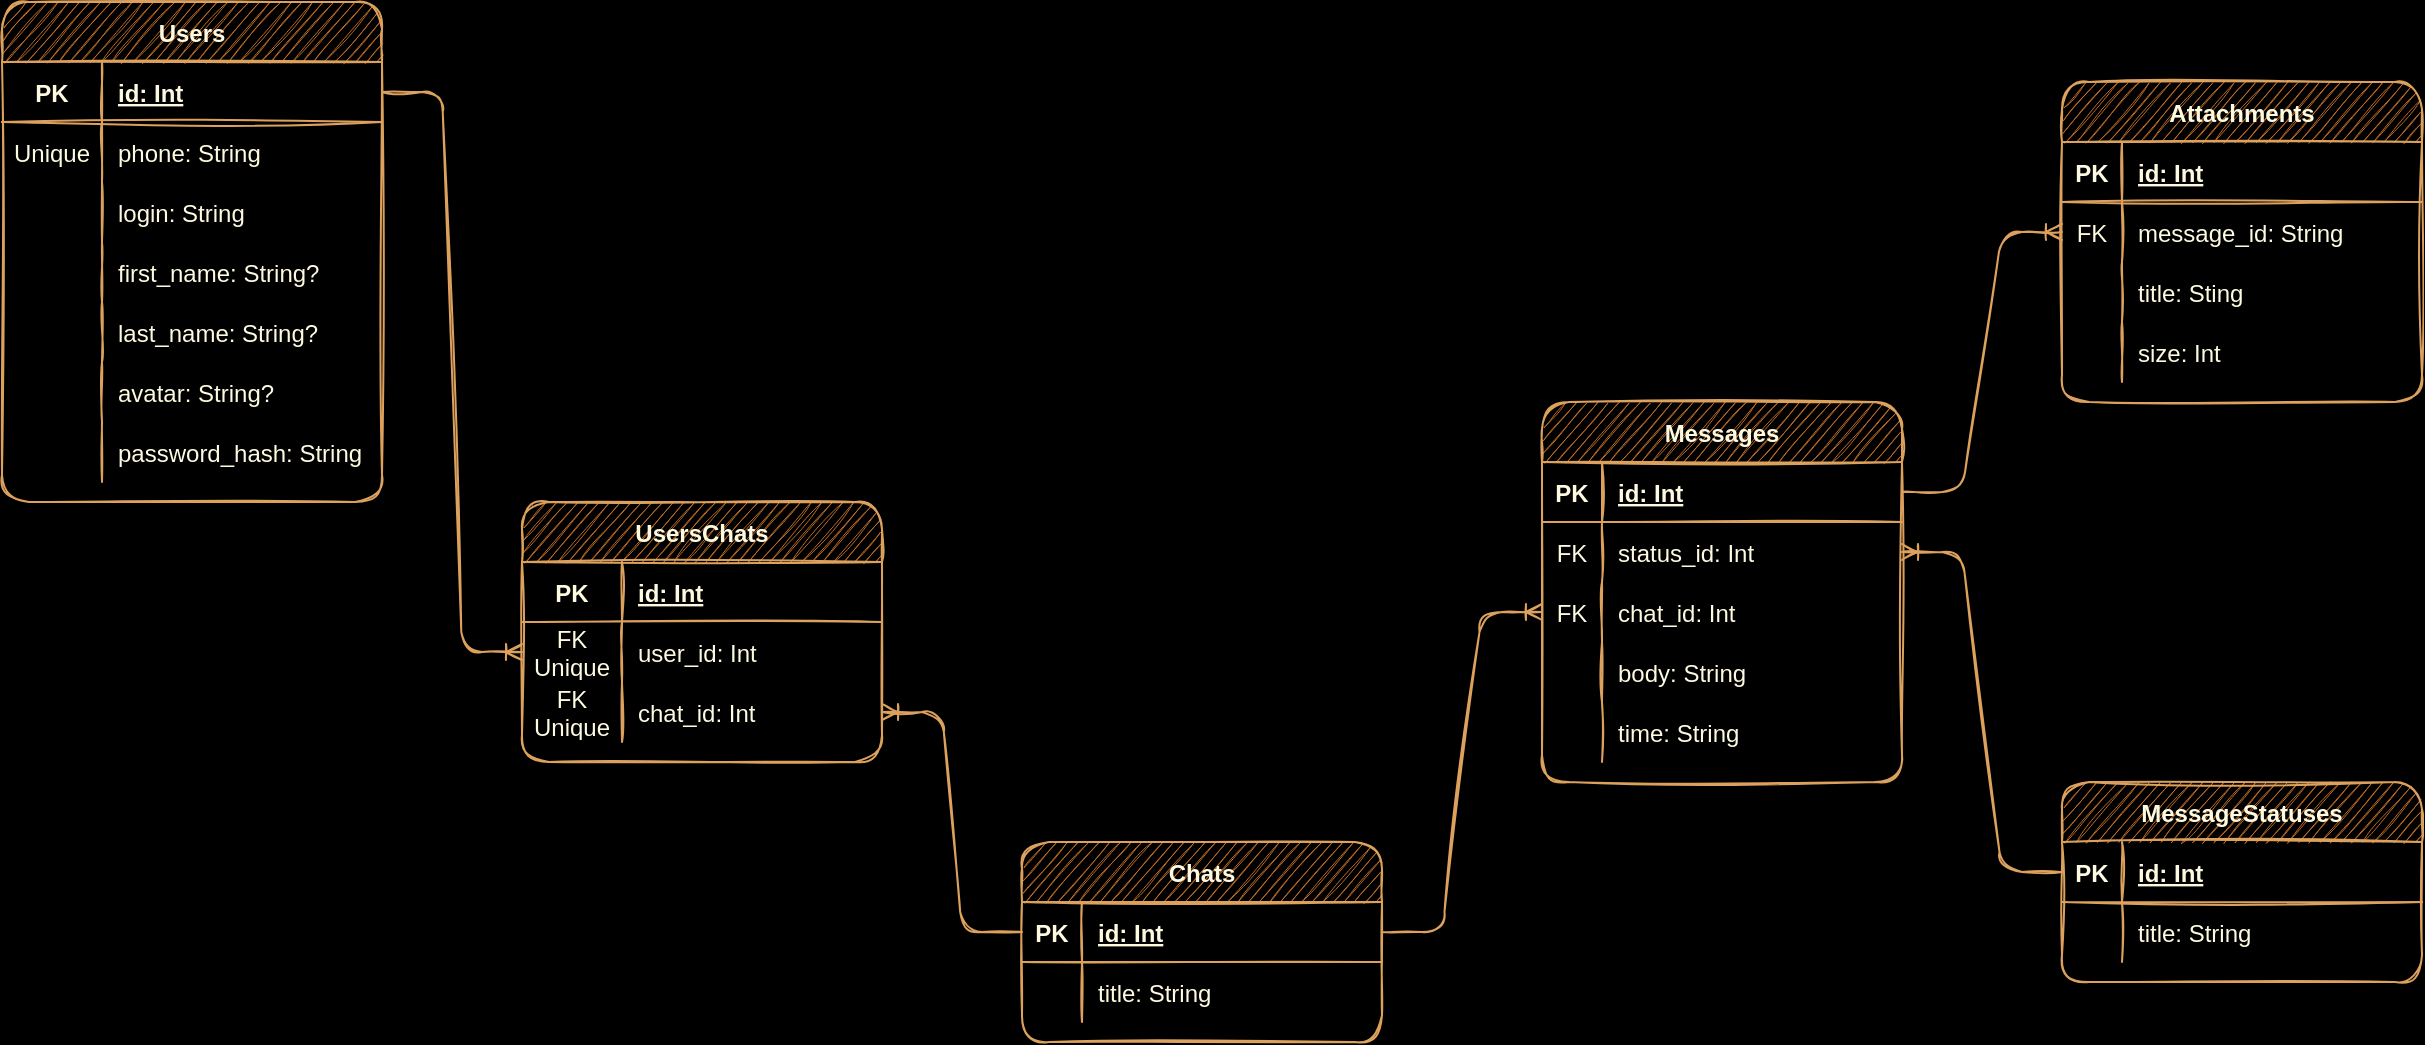 <mxfile version="18.0.6" type="device"><diagram id="6S4Xv0K-TX51Zv2xosDV" name="Page-1"><mxGraphModel dx="1320" dy="597" grid="1" gridSize="10" guides="1" tooltips="1" connect="1" arrows="1" fold="1" page="1" pageScale="1" pageWidth="850" pageHeight="1100" background="#000000" math="0" shadow="0"><root><mxCell id="0"/><mxCell id="1" parent="0"/><mxCell id="huOtEqZb1qs9_Du-vfJI-2" value="Users" style="shape=table;startSize=30;container=1;collapsible=1;childLayout=tableLayout;fixedRows=1;rowLines=0;fontStyle=1;align=center;resizeLast=1;rounded=1;sketch=1;fontColor=#FEFAE0;strokeColor=#DDA15E;fillColor=#BC6C25;" parent="1" vertex="1"><mxGeometry x="310" y="280" width="190" height="250" as="geometry"/></mxCell><mxCell id="huOtEqZb1qs9_Du-vfJI-3" value="" style="shape=tableRow;horizontal=0;startSize=0;swimlaneHead=0;swimlaneBody=0;fillColor=none;collapsible=0;dropTarget=0;points=[[0,0.5],[1,0.5]];portConstraint=eastwest;top=0;left=0;right=0;bottom=1;rounded=1;sketch=1;fontColor=#FEFAE0;strokeColor=#DDA15E;" parent="huOtEqZb1qs9_Du-vfJI-2" vertex="1"><mxGeometry y="30" width="190" height="30" as="geometry"/></mxCell><mxCell id="huOtEqZb1qs9_Du-vfJI-4" value="PK" style="shape=partialRectangle;connectable=0;fillColor=none;top=0;left=0;bottom=0;right=0;fontStyle=1;overflow=hidden;rounded=1;sketch=1;fontColor=#FEFAE0;strokeColor=#DDA15E;" parent="huOtEqZb1qs9_Du-vfJI-3" vertex="1"><mxGeometry width="50" height="30" as="geometry"><mxRectangle width="50" height="30" as="alternateBounds"/></mxGeometry></mxCell><mxCell id="huOtEqZb1qs9_Du-vfJI-5" value="id: Int" style="shape=partialRectangle;connectable=0;fillColor=none;top=0;left=0;bottom=0;right=0;align=left;spacingLeft=6;fontStyle=5;overflow=hidden;rounded=1;sketch=1;fontColor=#FEFAE0;strokeColor=#DDA15E;" parent="huOtEqZb1qs9_Du-vfJI-3" vertex="1"><mxGeometry x="50" width="140" height="30" as="geometry"><mxRectangle width="140" height="30" as="alternateBounds"/></mxGeometry></mxCell><mxCell id="huOtEqZb1qs9_Du-vfJI-6" value="" style="shape=tableRow;horizontal=0;startSize=0;swimlaneHead=0;swimlaneBody=0;fillColor=none;collapsible=0;dropTarget=0;points=[[0,0.5],[1,0.5]];portConstraint=eastwest;top=0;left=0;right=0;bottom=0;rounded=1;sketch=1;fontColor=#FEFAE0;strokeColor=#DDA15E;" parent="huOtEqZb1qs9_Du-vfJI-2" vertex="1"><mxGeometry y="60" width="190" height="30" as="geometry"/></mxCell><mxCell id="huOtEqZb1qs9_Du-vfJI-7" value="Unique" style="shape=partialRectangle;connectable=0;fillColor=none;top=0;left=0;bottom=0;right=0;editable=1;overflow=hidden;rounded=1;sketch=1;fontColor=#FEFAE0;strokeColor=#DDA15E;" parent="huOtEqZb1qs9_Du-vfJI-6" vertex="1"><mxGeometry width="50" height="30" as="geometry"><mxRectangle width="50" height="30" as="alternateBounds"/></mxGeometry></mxCell><mxCell id="huOtEqZb1qs9_Du-vfJI-8" value="phone: String" style="shape=partialRectangle;connectable=0;fillColor=none;top=0;left=0;bottom=0;right=0;align=left;spacingLeft=6;overflow=hidden;rounded=1;sketch=1;fontColor=#FEFAE0;strokeColor=#DDA15E;" parent="huOtEqZb1qs9_Du-vfJI-6" vertex="1"><mxGeometry x="50" width="140" height="30" as="geometry"><mxRectangle width="140" height="30" as="alternateBounds"/></mxGeometry></mxCell><mxCell id="Px-4RnrEsp4X2rSRNNNS-1" value="" style="shape=tableRow;horizontal=0;startSize=0;swimlaneHead=0;swimlaneBody=0;fillColor=none;collapsible=0;dropTarget=0;points=[[0,0.5],[1,0.5]];portConstraint=eastwest;top=0;left=0;right=0;bottom=0;rounded=1;sketch=1;fontColor=#FEFAE0;strokeColor=#DDA15E;" parent="huOtEqZb1qs9_Du-vfJI-2" vertex="1"><mxGeometry y="90" width="190" height="30" as="geometry"/></mxCell><mxCell id="Px-4RnrEsp4X2rSRNNNS-2" value="" style="shape=partialRectangle;connectable=0;fillColor=none;top=0;left=0;bottom=0;right=0;editable=1;overflow=hidden;rounded=1;sketch=1;fontColor=#FEFAE0;strokeColor=#DDA15E;" parent="Px-4RnrEsp4X2rSRNNNS-1" vertex="1"><mxGeometry width="50" height="30" as="geometry"><mxRectangle width="50" height="30" as="alternateBounds"/></mxGeometry></mxCell><mxCell id="Px-4RnrEsp4X2rSRNNNS-3" value="login: String" style="shape=partialRectangle;connectable=0;fillColor=none;top=0;left=0;bottom=0;right=0;align=left;spacingLeft=6;overflow=hidden;rounded=1;sketch=1;fontColor=#FEFAE0;strokeColor=#DDA15E;" parent="Px-4RnrEsp4X2rSRNNNS-1" vertex="1"><mxGeometry x="50" width="140" height="30" as="geometry"><mxRectangle width="140" height="30" as="alternateBounds"/></mxGeometry></mxCell><mxCell id="huOtEqZb1qs9_Du-vfJI-9" value="" style="shape=tableRow;horizontal=0;startSize=0;swimlaneHead=0;swimlaneBody=0;fillColor=none;collapsible=0;dropTarget=0;points=[[0,0.5],[1,0.5]];portConstraint=eastwest;top=0;left=0;right=0;bottom=0;rounded=1;sketch=1;fontColor=#FEFAE0;strokeColor=#DDA15E;" parent="huOtEqZb1qs9_Du-vfJI-2" vertex="1"><mxGeometry y="120" width="190" height="30" as="geometry"/></mxCell><mxCell id="huOtEqZb1qs9_Du-vfJI-10" value="" style="shape=partialRectangle;connectable=0;fillColor=none;top=0;left=0;bottom=0;right=0;editable=1;overflow=hidden;rounded=1;sketch=1;fontColor=#FEFAE0;strokeColor=#DDA15E;" parent="huOtEqZb1qs9_Du-vfJI-9" vertex="1"><mxGeometry width="50" height="30" as="geometry"><mxRectangle width="50" height="30" as="alternateBounds"/></mxGeometry></mxCell><mxCell id="huOtEqZb1qs9_Du-vfJI-11" value="first_name: String?" style="shape=partialRectangle;connectable=0;fillColor=none;top=0;left=0;bottom=0;right=0;align=left;spacingLeft=6;overflow=hidden;rounded=1;sketch=1;fontColor=#FEFAE0;strokeColor=#DDA15E;" parent="huOtEqZb1qs9_Du-vfJI-9" vertex="1"><mxGeometry x="50" width="140" height="30" as="geometry"><mxRectangle width="140" height="30" as="alternateBounds"/></mxGeometry></mxCell><mxCell id="huOtEqZb1qs9_Du-vfJI-12" value="" style="shape=tableRow;horizontal=0;startSize=0;swimlaneHead=0;swimlaneBody=0;fillColor=none;collapsible=0;dropTarget=0;points=[[0,0.5],[1,0.5]];portConstraint=eastwest;top=0;left=0;right=0;bottom=0;rounded=1;sketch=1;fontColor=#FEFAE0;strokeColor=#DDA15E;" parent="huOtEqZb1qs9_Du-vfJI-2" vertex="1"><mxGeometry y="150" width="190" height="30" as="geometry"/></mxCell><mxCell id="huOtEqZb1qs9_Du-vfJI-13" value="" style="shape=partialRectangle;connectable=0;fillColor=none;top=0;left=0;bottom=0;right=0;editable=1;overflow=hidden;rounded=1;sketch=1;fontColor=#FEFAE0;strokeColor=#DDA15E;" parent="huOtEqZb1qs9_Du-vfJI-12" vertex="1"><mxGeometry width="50" height="30" as="geometry"><mxRectangle width="50" height="30" as="alternateBounds"/></mxGeometry></mxCell><mxCell id="huOtEqZb1qs9_Du-vfJI-14" value="last_name: String?" style="shape=partialRectangle;connectable=0;fillColor=none;top=0;left=0;bottom=0;right=0;align=left;spacingLeft=6;overflow=hidden;rounded=1;sketch=1;fontColor=#FEFAE0;strokeColor=#DDA15E;" parent="huOtEqZb1qs9_Du-vfJI-12" vertex="1"><mxGeometry x="50" width="140" height="30" as="geometry"><mxRectangle width="140" height="30" as="alternateBounds"/></mxGeometry></mxCell><mxCell id="huOtEqZb1qs9_Du-vfJI-15" value="" style="shape=tableRow;horizontal=0;startSize=0;swimlaneHead=0;swimlaneBody=0;fillColor=none;collapsible=0;dropTarget=0;points=[[0,0.5],[1,0.5]];portConstraint=eastwest;top=0;left=0;right=0;bottom=0;rounded=1;sketch=1;fontColor=#FEFAE0;strokeColor=#DDA15E;" parent="huOtEqZb1qs9_Du-vfJI-2" vertex="1"><mxGeometry y="180" width="190" height="30" as="geometry"/></mxCell><mxCell id="huOtEqZb1qs9_Du-vfJI-16" value="" style="shape=partialRectangle;connectable=0;fillColor=none;top=0;left=0;bottom=0;right=0;editable=1;overflow=hidden;rounded=1;sketch=1;fontColor=#FEFAE0;strokeColor=#DDA15E;" parent="huOtEqZb1qs9_Du-vfJI-15" vertex="1"><mxGeometry width="50" height="30" as="geometry"><mxRectangle width="50" height="30" as="alternateBounds"/></mxGeometry></mxCell><mxCell id="huOtEqZb1qs9_Du-vfJI-17" value="avatar: String?" style="shape=partialRectangle;connectable=0;fillColor=none;top=0;left=0;bottom=0;right=0;align=left;spacingLeft=6;overflow=hidden;rounded=1;sketch=1;fontColor=#FEFAE0;strokeColor=#DDA15E;" parent="huOtEqZb1qs9_Du-vfJI-15" vertex="1"><mxGeometry x="50" width="140" height="30" as="geometry"><mxRectangle width="140" height="30" as="alternateBounds"/></mxGeometry></mxCell><mxCell id="huOtEqZb1qs9_Du-vfJI-66" value="" style="shape=tableRow;horizontal=0;startSize=0;swimlaneHead=0;swimlaneBody=0;fillColor=none;collapsible=0;dropTarget=0;points=[[0,0.5],[1,0.5]];portConstraint=eastwest;top=0;left=0;right=0;bottom=0;rounded=1;sketch=1;fontColor=#FEFAE0;strokeColor=#DDA15E;" parent="huOtEqZb1qs9_Du-vfJI-2" vertex="1"><mxGeometry y="210" width="190" height="30" as="geometry"/></mxCell><mxCell id="huOtEqZb1qs9_Du-vfJI-67" value="" style="shape=partialRectangle;connectable=0;fillColor=none;top=0;left=0;bottom=0;right=0;editable=1;overflow=hidden;rounded=1;sketch=1;fontColor=#FEFAE0;strokeColor=#DDA15E;" parent="huOtEqZb1qs9_Du-vfJI-66" vertex="1"><mxGeometry width="50" height="30" as="geometry"><mxRectangle width="50" height="30" as="alternateBounds"/></mxGeometry></mxCell><mxCell id="huOtEqZb1qs9_Du-vfJI-68" value="password_hash: String" style="shape=partialRectangle;connectable=0;fillColor=none;top=0;left=0;bottom=0;right=0;align=left;spacingLeft=6;overflow=hidden;rounded=1;sketch=1;fontColor=#FEFAE0;strokeColor=#DDA15E;" parent="huOtEqZb1qs9_Du-vfJI-66" vertex="1"><mxGeometry x="50" width="140" height="30" as="geometry"><mxRectangle width="140" height="30" as="alternateBounds"/></mxGeometry></mxCell><mxCell id="Px-4RnrEsp4X2rSRNNNS-34" value="" style="edgeStyle=entityRelationEdgeStyle;fontSize=12;html=1;endArrow=ERoneToMany;rounded=1;sketch=1;fontColor=#FEFAE0;strokeColor=#DDA15E;fillColor=#BC6C25;curved=0;entryX=0;entryY=0.5;entryDx=0;entryDy=0;exitX=1;exitY=0.5;exitDx=0;exitDy=0;" parent="1" source="huOtEqZb1qs9_Du-vfJI-45" target="XupFBKBXiGtKbw0bgZEj-1" edge="1"><mxGeometry width="100" height="100" relative="1" as="geometry"><mxPoint x="1370" y="460" as="sourcePoint"/><mxPoint x="1450" y="310" as="targetPoint"/></mxGeometry></mxCell><mxCell id="huOtEqZb1qs9_Du-vfJI-18" value="Chats" style="shape=table;startSize=30;container=1;collapsible=1;childLayout=tableLayout;fixedRows=1;rowLines=0;fontStyle=1;align=center;resizeLast=1;rounded=1;sketch=1;fontColor=#FEFAE0;strokeColor=#DDA15E;fillColor=#BC6C25;" parent="1" vertex="1"><mxGeometry x="820" y="700" width="180" height="100" as="geometry"/></mxCell><mxCell id="huOtEqZb1qs9_Du-vfJI-19" value="" style="shape=tableRow;horizontal=0;startSize=0;swimlaneHead=0;swimlaneBody=0;fillColor=none;collapsible=0;dropTarget=0;points=[[0,0.5],[1,0.5]];portConstraint=eastwest;top=0;left=0;right=0;bottom=1;rounded=1;sketch=1;fontColor=#FEFAE0;strokeColor=#DDA15E;" parent="huOtEqZb1qs9_Du-vfJI-18" vertex="1"><mxGeometry y="30" width="180" height="30" as="geometry"/></mxCell><mxCell id="huOtEqZb1qs9_Du-vfJI-20" value="PK" style="shape=partialRectangle;connectable=0;fillColor=none;top=0;left=0;bottom=0;right=0;fontStyle=1;overflow=hidden;rounded=1;sketch=1;fontColor=#FEFAE0;strokeColor=#DDA15E;" parent="huOtEqZb1qs9_Du-vfJI-19" vertex="1"><mxGeometry width="30" height="30" as="geometry"><mxRectangle width="30" height="30" as="alternateBounds"/></mxGeometry></mxCell><mxCell id="huOtEqZb1qs9_Du-vfJI-21" value="id: Int" style="shape=partialRectangle;connectable=0;fillColor=none;top=0;left=0;bottom=0;right=0;align=left;spacingLeft=6;fontStyle=5;overflow=hidden;rounded=1;sketch=1;fontColor=#FEFAE0;strokeColor=#DDA15E;" parent="huOtEqZb1qs9_Du-vfJI-19" vertex="1"><mxGeometry x="30" width="150" height="30" as="geometry"><mxRectangle width="150" height="30" as="alternateBounds"/></mxGeometry></mxCell><mxCell id="huOtEqZb1qs9_Du-vfJI-22" value="" style="shape=tableRow;horizontal=0;startSize=0;swimlaneHead=0;swimlaneBody=0;fillColor=none;collapsible=0;dropTarget=0;points=[[0,0.5],[1,0.5]];portConstraint=eastwest;top=0;left=0;right=0;bottom=0;rounded=1;sketch=1;fontColor=#FEFAE0;strokeColor=#DDA15E;" parent="huOtEqZb1qs9_Du-vfJI-18" vertex="1"><mxGeometry y="60" width="180" height="30" as="geometry"/></mxCell><mxCell id="huOtEqZb1qs9_Du-vfJI-23" value="" style="shape=partialRectangle;connectable=0;fillColor=none;top=0;left=0;bottom=0;right=0;editable=1;overflow=hidden;rounded=1;sketch=1;fontColor=#FEFAE0;strokeColor=#DDA15E;" parent="huOtEqZb1qs9_Du-vfJI-22" vertex="1"><mxGeometry width="30" height="30" as="geometry"><mxRectangle width="30" height="30" as="alternateBounds"/></mxGeometry></mxCell><mxCell id="huOtEqZb1qs9_Du-vfJI-24" value="title: String" style="shape=partialRectangle;connectable=0;fillColor=none;top=0;left=0;bottom=0;right=0;align=left;spacingLeft=6;overflow=hidden;rounded=1;sketch=1;fontColor=#FEFAE0;strokeColor=#DDA15E;" parent="huOtEqZb1qs9_Du-vfJI-22" vertex="1"><mxGeometry x="30" width="150" height="30" as="geometry"><mxRectangle width="150" height="30" as="alternateBounds"/></mxGeometry></mxCell><mxCell id="huOtEqZb1qs9_Du-vfJI-31" value="Attachments" style="shape=table;startSize=30;container=1;collapsible=1;childLayout=tableLayout;fixedRows=1;rowLines=0;fontStyle=1;align=center;resizeLast=1;rounded=1;sketch=1;fontColor=#FEFAE0;strokeColor=#DDA15E;fillColor=#BC6C25;" parent="1" vertex="1"><mxGeometry x="1340" y="320" width="180" height="160" as="geometry"/></mxCell><mxCell id="huOtEqZb1qs9_Du-vfJI-32" value="" style="shape=tableRow;horizontal=0;startSize=0;swimlaneHead=0;swimlaneBody=0;fillColor=none;collapsible=0;dropTarget=0;points=[[0,0.5],[1,0.5]];portConstraint=eastwest;top=0;left=0;right=0;bottom=1;rounded=1;sketch=1;fontColor=#FEFAE0;strokeColor=#DDA15E;" parent="huOtEqZb1qs9_Du-vfJI-31" vertex="1"><mxGeometry y="30" width="180" height="30" as="geometry"/></mxCell><mxCell id="huOtEqZb1qs9_Du-vfJI-33" value="PK" style="shape=partialRectangle;connectable=0;fillColor=none;top=0;left=0;bottom=0;right=0;fontStyle=1;overflow=hidden;rounded=1;sketch=1;fontColor=#FEFAE0;strokeColor=#DDA15E;" parent="huOtEqZb1qs9_Du-vfJI-32" vertex="1"><mxGeometry width="30" height="30" as="geometry"><mxRectangle width="30" height="30" as="alternateBounds"/></mxGeometry></mxCell><mxCell id="huOtEqZb1qs9_Du-vfJI-34" value="id: Int" style="shape=partialRectangle;connectable=0;fillColor=none;top=0;left=0;bottom=0;right=0;align=left;spacingLeft=6;fontStyle=5;overflow=hidden;rounded=1;sketch=1;fontColor=#FEFAE0;strokeColor=#DDA15E;" parent="huOtEqZb1qs9_Du-vfJI-32" vertex="1"><mxGeometry x="30" width="150" height="30" as="geometry"><mxRectangle width="150" height="30" as="alternateBounds"/></mxGeometry></mxCell><mxCell id="XupFBKBXiGtKbw0bgZEj-1" value="" style="shape=tableRow;horizontal=0;startSize=0;swimlaneHead=0;swimlaneBody=0;fillColor=none;collapsible=0;dropTarget=0;points=[[0,0.5],[1,0.5]];portConstraint=eastwest;top=0;left=0;right=0;bottom=0;rounded=1;sketch=1;fontColor=#FEFAE0;strokeColor=#DDA15E;" parent="huOtEqZb1qs9_Du-vfJI-31" vertex="1"><mxGeometry y="60" width="180" height="30" as="geometry"/></mxCell><mxCell id="XupFBKBXiGtKbw0bgZEj-2" value="FK" style="shape=partialRectangle;connectable=0;fillColor=none;top=0;left=0;bottom=0;right=0;editable=1;overflow=hidden;rounded=1;sketch=1;fontColor=#FEFAE0;strokeColor=#DDA15E;" parent="XupFBKBXiGtKbw0bgZEj-1" vertex="1"><mxGeometry width="30" height="30" as="geometry"><mxRectangle width="30" height="30" as="alternateBounds"/></mxGeometry></mxCell><mxCell id="XupFBKBXiGtKbw0bgZEj-3" value="message_id: String" style="shape=partialRectangle;connectable=0;fillColor=none;top=0;left=0;bottom=0;right=0;align=left;spacingLeft=6;overflow=hidden;rounded=1;sketch=1;fontColor=#FEFAE0;strokeColor=#DDA15E;" parent="XupFBKBXiGtKbw0bgZEj-1" vertex="1"><mxGeometry x="30" width="150" height="30" as="geometry"><mxRectangle width="150" height="30" as="alternateBounds"/></mxGeometry></mxCell><mxCell id="huOtEqZb1qs9_Du-vfJI-35" value="" style="shape=tableRow;horizontal=0;startSize=0;swimlaneHead=0;swimlaneBody=0;fillColor=none;collapsible=0;dropTarget=0;points=[[0,0.5],[1,0.5]];portConstraint=eastwest;top=0;left=0;right=0;bottom=0;rounded=1;sketch=1;fontColor=#FEFAE0;strokeColor=#DDA15E;" parent="huOtEqZb1qs9_Du-vfJI-31" vertex="1"><mxGeometry y="90" width="180" height="30" as="geometry"/></mxCell><mxCell id="huOtEqZb1qs9_Du-vfJI-36" value="" style="shape=partialRectangle;connectable=0;fillColor=none;top=0;left=0;bottom=0;right=0;editable=1;overflow=hidden;rounded=1;sketch=1;fontColor=#FEFAE0;strokeColor=#DDA15E;" parent="huOtEqZb1qs9_Du-vfJI-35" vertex="1"><mxGeometry width="30" height="30" as="geometry"><mxRectangle width="30" height="30" as="alternateBounds"/></mxGeometry></mxCell><mxCell id="huOtEqZb1qs9_Du-vfJI-37" value="title: Sting" style="shape=partialRectangle;connectable=0;fillColor=none;top=0;left=0;bottom=0;right=0;align=left;spacingLeft=6;overflow=hidden;rounded=1;sketch=1;fontColor=#FEFAE0;strokeColor=#DDA15E;" parent="huOtEqZb1qs9_Du-vfJI-35" vertex="1"><mxGeometry x="30" width="150" height="30" as="geometry"><mxRectangle width="150" height="30" as="alternateBounds"/></mxGeometry></mxCell><mxCell id="huOtEqZb1qs9_Du-vfJI-60" value="" style="shape=tableRow;horizontal=0;startSize=0;swimlaneHead=0;swimlaneBody=0;fillColor=none;collapsible=0;dropTarget=0;points=[[0,0.5],[1,0.5]];portConstraint=eastwest;top=0;left=0;right=0;bottom=0;rounded=1;sketch=1;fontColor=#FEFAE0;strokeColor=#DDA15E;" parent="huOtEqZb1qs9_Du-vfJI-31" vertex="1"><mxGeometry y="120" width="180" height="30" as="geometry"/></mxCell><mxCell id="huOtEqZb1qs9_Du-vfJI-61" value="" style="shape=partialRectangle;connectable=0;fillColor=none;top=0;left=0;bottom=0;right=0;editable=1;overflow=hidden;rounded=1;sketch=1;fontColor=#FEFAE0;strokeColor=#DDA15E;" parent="huOtEqZb1qs9_Du-vfJI-60" vertex="1"><mxGeometry width="30" height="30" as="geometry"><mxRectangle width="30" height="30" as="alternateBounds"/></mxGeometry></mxCell><mxCell id="huOtEqZb1qs9_Du-vfJI-62" value="size: Int" style="shape=partialRectangle;connectable=0;fillColor=none;top=0;left=0;bottom=0;right=0;align=left;spacingLeft=6;overflow=hidden;rounded=1;sketch=1;fontColor=#FEFAE0;strokeColor=#DDA15E;" parent="huOtEqZb1qs9_Du-vfJI-60" vertex="1"><mxGeometry x="30" width="150" height="30" as="geometry"><mxRectangle width="150" height="30" as="alternateBounds"/></mxGeometry></mxCell><mxCell id="huOtEqZb1qs9_Du-vfJI-44" value="Messages" style="shape=table;startSize=30;container=1;collapsible=1;childLayout=tableLayout;fixedRows=1;rowLines=0;fontStyle=1;align=center;resizeLast=1;rounded=1;sketch=1;fontColor=#FEFAE0;strokeColor=#DDA15E;fillColor=#BC6C25;" parent="1" vertex="1"><mxGeometry x="1080" y="480" width="180" height="190" as="geometry"/></mxCell><mxCell id="huOtEqZb1qs9_Du-vfJI-45" value="" style="shape=tableRow;horizontal=0;startSize=0;swimlaneHead=0;swimlaneBody=0;fillColor=none;collapsible=0;dropTarget=0;points=[[0,0.5],[1,0.5]];portConstraint=eastwest;top=0;left=0;right=0;bottom=1;rounded=1;sketch=1;fontColor=#FEFAE0;strokeColor=#DDA15E;" parent="huOtEqZb1qs9_Du-vfJI-44" vertex="1"><mxGeometry y="30" width="180" height="30" as="geometry"/></mxCell><mxCell id="huOtEqZb1qs9_Du-vfJI-46" value="PK" style="shape=partialRectangle;connectable=0;fillColor=none;top=0;left=0;bottom=0;right=0;fontStyle=1;overflow=hidden;rounded=1;sketch=1;fontColor=#FEFAE0;strokeColor=#DDA15E;" parent="huOtEqZb1qs9_Du-vfJI-45" vertex="1"><mxGeometry width="30" height="30" as="geometry"><mxRectangle width="30" height="30" as="alternateBounds"/></mxGeometry></mxCell><mxCell id="huOtEqZb1qs9_Du-vfJI-47" value="id: Int" style="shape=partialRectangle;connectable=0;fillColor=none;top=0;left=0;bottom=0;right=0;align=left;spacingLeft=6;fontStyle=5;overflow=hidden;rounded=1;sketch=1;fontColor=#FEFAE0;strokeColor=#DDA15E;" parent="huOtEqZb1qs9_Du-vfJI-45" vertex="1"><mxGeometry x="30" width="150" height="30" as="geometry"><mxRectangle width="150" height="30" as="alternateBounds"/></mxGeometry></mxCell><mxCell id="LmsH5EtQ75JJquk2tiOx-8" value="" style="shape=tableRow;horizontal=0;startSize=0;swimlaneHead=0;swimlaneBody=0;fillColor=none;collapsible=0;dropTarget=0;points=[[0,0.5],[1,0.5]];portConstraint=eastwest;top=0;left=0;right=0;bottom=0;rounded=1;sketch=1;fontColor=#FEFAE0;strokeColor=#DDA15E;" parent="huOtEqZb1qs9_Du-vfJI-44" vertex="1"><mxGeometry y="60" width="180" height="30" as="geometry"/></mxCell><mxCell id="LmsH5EtQ75JJquk2tiOx-9" value="FK" style="shape=partialRectangle;connectable=0;fillColor=none;top=0;left=0;bottom=0;right=0;editable=1;overflow=hidden;rounded=1;sketch=1;fontColor=#FEFAE0;strokeColor=#DDA15E;" parent="LmsH5EtQ75JJquk2tiOx-8" vertex="1"><mxGeometry width="30" height="30" as="geometry"><mxRectangle width="30" height="30" as="alternateBounds"/></mxGeometry></mxCell><mxCell id="LmsH5EtQ75JJquk2tiOx-10" value="status_id: Int" style="shape=partialRectangle;connectable=0;fillColor=none;top=0;left=0;bottom=0;right=0;align=left;spacingLeft=6;overflow=hidden;rounded=1;sketch=1;fontColor=#FEFAE0;strokeColor=#DDA15E;" parent="LmsH5EtQ75JJquk2tiOx-8" vertex="1"><mxGeometry x="30" width="150" height="30" as="geometry"><mxRectangle width="150" height="30" as="alternateBounds"/></mxGeometry></mxCell><mxCell id="QF7elJBlA-AI6v53IvGP-1" value="" style="shape=tableRow;horizontal=0;startSize=0;swimlaneHead=0;swimlaneBody=0;fillColor=none;collapsible=0;dropTarget=0;points=[[0,0.5],[1,0.5]];portConstraint=eastwest;top=0;left=0;right=0;bottom=0;rounded=1;sketch=1;fontColor=#FEFAE0;strokeColor=#DDA15E;" vertex="1" parent="huOtEqZb1qs9_Du-vfJI-44"><mxGeometry y="90" width="180" height="30" as="geometry"/></mxCell><mxCell id="QF7elJBlA-AI6v53IvGP-2" value="FK" style="shape=partialRectangle;connectable=0;fillColor=none;top=0;left=0;bottom=0;right=0;editable=1;overflow=hidden;rounded=1;sketch=1;fontColor=#FEFAE0;strokeColor=#DDA15E;" vertex="1" parent="QF7elJBlA-AI6v53IvGP-1"><mxGeometry width="30" height="30" as="geometry"><mxRectangle width="30" height="30" as="alternateBounds"/></mxGeometry></mxCell><mxCell id="QF7elJBlA-AI6v53IvGP-3" value="chat_id: Int" style="shape=partialRectangle;connectable=0;fillColor=none;top=0;left=0;bottom=0;right=0;align=left;spacingLeft=6;overflow=hidden;rounded=1;sketch=1;fontColor=#FEFAE0;strokeColor=#DDA15E;" vertex="1" parent="QF7elJBlA-AI6v53IvGP-1"><mxGeometry x="30" width="150" height="30" as="geometry"><mxRectangle width="150" height="30" as="alternateBounds"/></mxGeometry></mxCell><mxCell id="huOtEqZb1qs9_Du-vfJI-48" value="" style="shape=tableRow;horizontal=0;startSize=0;swimlaneHead=0;swimlaneBody=0;fillColor=none;collapsible=0;dropTarget=0;points=[[0,0.5],[1,0.5]];portConstraint=eastwest;top=0;left=0;right=0;bottom=0;rounded=1;sketch=1;fontColor=#FEFAE0;strokeColor=#DDA15E;" parent="huOtEqZb1qs9_Du-vfJI-44" vertex="1"><mxGeometry y="120" width="180" height="30" as="geometry"/></mxCell><mxCell id="huOtEqZb1qs9_Du-vfJI-49" value="" style="shape=partialRectangle;connectable=0;fillColor=none;top=0;left=0;bottom=0;right=0;editable=1;overflow=hidden;rounded=1;sketch=1;fontColor=#FEFAE0;strokeColor=#DDA15E;" parent="huOtEqZb1qs9_Du-vfJI-48" vertex="1"><mxGeometry width="30" height="30" as="geometry"><mxRectangle width="30" height="30" as="alternateBounds"/></mxGeometry></mxCell><mxCell id="huOtEqZb1qs9_Du-vfJI-50" value="body: String" style="shape=partialRectangle;connectable=0;fillColor=none;top=0;left=0;bottom=0;right=0;align=left;spacingLeft=6;overflow=hidden;rounded=1;sketch=1;fontColor=#FEFAE0;strokeColor=#DDA15E;" parent="huOtEqZb1qs9_Du-vfJI-48" vertex="1"><mxGeometry x="30" width="150" height="30" as="geometry"><mxRectangle width="150" height="30" as="alternateBounds"/></mxGeometry></mxCell><mxCell id="Px-4RnrEsp4X2rSRNNNS-4" value="" style="shape=tableRow;horizontal=0;startSize=0;swimlaneHead=0;swimlaneBody=0;fillColor=none;collapsible=0;dropTarget=0;points=[[0,0.5],[1,0.5]];portConstraint=eastwest;top=0;left=0;right=0;bottom=0;rounded=1;sketch=1;fontColor=#FEFAE0;strokeColor=#DDA15E;" parent="huOtEqZb1qs9_Du-vfJI-44" vertex="1"><mxGeometry y="150" width="180" height="30" as="geometry"/></mxCell><mxCell id="Px-4RnrEsp4X2rSRNNNS-5" value="" style="shape=partialRectangle;connectable=0;fillColor=none;top=0;left=0;bottom=0;right=0;editable=1;overflow=hidden;rounded=1;sketch=1;fontColor=#FEFAE0;strokeColor=#DDA15E;" parent="Px-4RnrEsp4X2rSRNNNS-4" vertex="1"><mxGeometry width="30" height="30" as="geometry"><mxRectangle width="30" height="30" as="alternateBounds"/></mxGeometry></mxCell><mxCell id="Px-4RnrEsp4X2rSRNNNS-6" value="time: String" style="shape=partialRectangle;connectable=0;fillColor=none;top=0;left=0;bottom=0;right=0;align=left;spacingLeft=6;overflow=hidden;rounded=1;sketch=1;fontColor=#FEFAE0;strokeColor=#DDA15E;" parent="Px-4RnrEsp4X2rSRNNNS-4" vertex="1"><mxGeometry x="30" width="150" height="30" as="geometry"><mxRectangle width="150" height="30" as="alternateBounds"/></mxGeometry></mxCell><mxCell id="Px-4RnrEsp4X2rSRNNNS-7" value="MessageStatuses" style="shape=table;startSize=30;container=1;collapsible=1;childLayout=tableLayout;fixedRows=1;rowLines=0;fontStyle=1;align=center;resizeLast=1;fillColor=#BC6C25;strokeColor=#DDA15E;fontColor=#FEFAE0;sketch=1;rounded=1;" parent="1" vertex="1"><mxGeometry x="1340" y="670" width="180" height="100" as="geometry"/></mxCell><mxCell id="Px-4RnrEsp4X2rSRNNNS-8" value="" style="shape=tableRow;horizontal=0;startSize=0;swimlaneHead=0;swimlaneBody=0;fillColor=none;collapsible=0;dropTarget=0;points=[[0,0.5],[1,0.5]];portConstraint=eastwest;top=0;left=0;right=0;bottom=1;strokeColor=#DDA15E;fontColor=#FEFAE0;sketch=1;rounded=1;" parent="Px-4RnrEsp4X2rSRNNNS-7" vertex="1"><mxGeometry y="30" width="180" height="30" as="geometry"/></mxCell><mxCell id="Px-4RnrEsp4X2rSRNNNS-9" value="PK" style="shape=partialRectangle;connectable=0;fillColor=none;top=0;left=0;bottom=0;right=0;fontStyle=1;overflow=hidden;strokeColor=#DDA15E;fontColor=#FEFAE0;sketch=1;rounded=1;" parent="Px-4RnrEsp4X2rSRNNNS-8" vertex="1"><mxGeometry width="30" height="30" as="geometry"><mxRectangle width="30" height="30" as="alternateBounds"/></mxGeometry></mxCell><mxCell id="Px-4RnrEsp4X2rSRNNNS-10" value="id: Int" style="shape=partialRectangle;connectable=0;fillColor=none;top=0;left=0;bottom=0;right=0;align=left;spacingLeft=6;fontStyle=5;overflow=hidden;strokeColor=#DDA15E;fontColor=#FEFAE0;sketch=1;rounded=1;" parent="Px-4RnrEsp4X2rSRNNNS-8" vertex="1"><mxGeometry x="30" width="150" height="30" as="geometry"><mxRectangle width="150" height="30" as="alternateBounds"/></mxGeometry></mxCell><mxCell id="Px-4RnrEsp4X2rSRNNNS-11" value="" style="shape=tableRow;horizontal=0;startSize=0;swimlaneHead=0;swimlaneBody=0;fillColor=none;collapsible=0;dropTarget=0;points=[[0,0.5],[1,0.5]];portConstraint=eastwest;top=0;left=0;right=0;bottom=0;strokeColor=#DDA15E;fontColor=#FEFAE0;sketch=1;rounded=1;" parent="Px-4RnrEsp4X2rSRNNNS-7" vertex="1"><mxGeometry y="60" width="180" height="30" as="geometry"/></mxCell><mxCell id="Px-4RnrEsp4X2rSRNNNS-12" value="" style="shape=partialRectangle;connectable=0;fillColor=none;top=0;left=0;bottom=0;right=0;editable=1;overflow=hidden;strokeColor=#DDA15E;fontColor=#FEFAE0;sketch=1;rounded=1;" parent="Px-4RnrEsp4X2rSRNNNS-11" vertex="1"><mxGeometry width="30" height="30" as="geometry"><mxRectangle width="30" height="30" as="alternateBounds"/></mxGeometry></mxCell><mxCell id="Px-4RnrEsp4X2rSRNNNS-13" value="title: String" style="shape=partialRectangle;connectable=0;fillColor=none;top=0;left=0;bottom=0;right=0;align=left;spacingLeft=6;overflow=hidden;strokeColor=#DDA15E;fontColor=#FEFAE0;sketch=1;rounded=1;" parent="Px-4RnrEsp4X2rSRNNNS-11" vertex="1"><mxGeometry x="30" width="150" height="30" as="geometry"><mxRectangle width="150" height="30" as="alternateBounds"/></mxGeometry></mxCell><mxCell id="Px-4RnrEsp4X2rSRNNNS-36" value="" style="edgeStyle=entityRelationEdgeStyle;fontSize=12;html=1;endArrow=ERoneToMany;rounded=1;sketch=1;fontColor=#FEFAE0;strokeColor=#DDA15E;fillColor=#BC6C25;curved=0;exitX=1;exitY=0.5;exitDx=0;exitDy=0;entryX=0;entryY=0.5;entryDx=0;entryDy=0;" parent="1" source="huOtEqZb1qs9_Du-vfJI-19" target="QF7elJBlA-AI6v53IvGP-1" edge="1"><mxGeometry width="100" height="100" relative="1" as="geometry"><mxPoint x="630" y="630" as="sourcePoint"/><mxPoint x="1080" y="555" as="targetPoint"/></mxGeometry></mxCell><mxCell id="Px-4RnrEsp4X2rSRNNNS-37" value="" style="edgeStyle=entityRelationEdgeStyle;fontSize=12;html=1;endArrow=ERoneToMany;rounded=1;sketch=1;fontColor=#FEFAE0;strokeColor=#DDA15E;fillColor=#BC6C25;curved=0;exitX=0;exitY=0.5;exitDx=0;exitDy=0;entryX=1;entryY=0.5;entryDx=0;entryDy=0;" parent="1" source="Px-4RnrEsp4X2rSRNNNS-8" target="LmsH5EtQ75JJquk2tiOx-8" edge="1"><mxGeometry width="100" height="100" relative="1" as="geometry"><mxPoint x="1310" y="290" as="sourcePoint"/><mxPoint x="1330" y="590" as="targetPoint"/></mxGeometry></mxCell><mxCell id="LmsH5EtQ75JJquk2tiOx-11" value="UsersChats" style="shape=table;startSize=30;container=1;collapsible=1;childLayout=tableLayout;fixedRows=1;rowLines=0;fontStyle=1;align=center;resizeLast=1;rounded=1;sketch=1;fontColor=#FEFAE0;strokeColor=#DDA15E;fillColor=#BC6C25;" parent="1" vertex="1"><mxGeometry x="570" y="530" width="180" height="130" as="geometry"/></mxCell><mxCell id="LmsH5EtQ75JJquk2tiOx-12" value="" style="shape=tableRow;horizontal=0;startSize=0;swimlaneHead=0;swimlaneBody=0;fillColor=none;collapsible=0;dropTarget=0;points=[[0,0.5],[1,0.5]];portConstraint=eastwest;top=0;left=0;right=0;bottom=1;rounded=1;sketch=1;fontColor=#FEFAE0;strokeColor=#DDA15E;" parent="LmsH5EtQ75JJquk2tiOx-11" vertex="1"><mxGeometry y="30" width="180" height="30" as="geometry"/></mxCell><mxCell id="LmsH5EtQ75JJquk2tiOx-13" value="PK" style="shape=partialRectangle;connectable=0;fillColor=none;top=0;left=0;bottom=0;right=0;fontStyle=1;overflow=hidden;rounded=1;sketch=1;fontColor=#FEFAE0;strokeColor=#DDA15E;" parent="LmsH5EtQ75JJquk2tiOx-12" vertex="1"><mxGeometry width="50" height="30" as="geometry"><mxRectangle width="50" height="30" as="alternateBounds"/></mxGeometry></mxCell><mxCell id="LmsH5EtQ75JJquk2tiOx-14" value="id: Int" style="shape=partialRectangle;connectable=0;fillColor=none;top=0;left=0;bottom=0;right=0;align=left;spacingLeft=6;fontStyle=5;overflow=hidden;rounded=1;sketch=1;fontColor=#FEFAE0;strokeColor=#DDA15E;" parent="LmsH5EtQ75JJquk2tiOx-12" vertex="1"><mxGeometry x="50" width="130" height="30" as="geometry"><mxRectangle width="130" height="30" as="alternateBounds"/></mxGeometry></mxCell><mxCell id="LmsH5EtQ75JJquk2tiOx-15" value="" style="shape=tableRow;horizontal=0;startSize=0;swimlaneHead=0;swimlaneBody=0;fillColor=none;collapsible=0;dropTarget=0;points=[[0,0.5],[1,0.5]];portConstraint=eastwest;top=0;left=0;right=0;bottom=0;rounded=1;sketch=1;fontColor=#FEFAE0;strokeColor=#DDA15E;" parent="LmsH5EtQ75JJquk2tiOx-11" vertex="1"><mxGeometry y="60" width="180" height="30" as="geometry"/></mxCell><mxCell id="LmsH5EtQ75JJquk2tiOx-16" value="FK&#10;Unique" style="shape=partialRectangle;connectable=0;fillColor=none;top=0;left=0;bottom=0;right=0;editable=1;overflow=hidden;rounded=1;sketch=1;fontColor=#FEFAE0;strokeColor=#DDA15E;" parent="LmsH5EtQ75JJquk2tiOx-15" vertex="1"><mxGeometry width="50" height="30" as="geometry"><mxRectangle width="50" height="30" as="alternateBounds"/></mxGeometry></mxCell><mxCell id="LmsH5EtQ75JJquk2tiOx-17" value="user_id: Int" style="shape=partialRectangle;connectable=0;fillColor=none;top=0;left=0;bottom=0;right=0;align=left;spacingLeft=6;overflow=hidden;rounded=1;sketch=1;fontColor=#FEFAE0;strokeColor=#DDA15E;" parent="LmsH5EtQ75JJquk2tiOx-15" vertex="1"><mxGeometry x="50" width="130" height="30" as="geometry"><mxRectangle width="130" height="30" as="alternateBounds"/></mxGeometry></mxCell><mxCell id="LmsH5EtQ75JJquk2tiOx-18" value="" style="shape=tableRow;horizontal=0;startSize=0;swimlaneHead=0;swimlaneBody=0;fillColor=none;collapsible=0;dropTarget=0;points=[[0,0.5],[1,0.5]];portConstraint=eastwest;top=0;left=0;right=0;bottom=0;rounded=1;sketch=1;fontColor=#FEFAE0;strokeColor=#DDA15E;" parent="LmsH5EtQ75JJquk2tiOx-11" vertex="1"><mxGeometry y="90" width="180" height="30" as="geometry"/></mxCell><mxCell id="LmsH5EtQ75JJquk2tiOx-19" value="FK&#10;Unique" style="shape=partialRectangle;connectable=0;fillColor=none;top=0;left=0;bottom=0;right=0;editable=1;overflow=hidden;rounded=1;sketch=1;fontColor=#FEFAE0;strokeColor=#DDA15E;" parent="LmsH5EtQ75JJquk2tiOx-18" vertex="1"><mxGeometry width="50" height="30" as="geometry"><mxRectangle width="50" height="30" as="alternateBounds"/></mxGeometry></mxCell><mxCell id="LmsH5EtQ75JJquk2tiOx-20" value="chat_id: Int" style="shape=partialRectangle;connectable=0;fillColor=none;top=0;left=0;bottom=0;right=0;align=left;spacingLeft=6;overflow=hidden;rounded=1;sketch=1;fontColor=#FEFAE0;strokeColor=#DDA15E;" parent="LmsH5EtQ75JJquk2tiOx-18" vertex="1"><mxGeometry x="50" width="130" height="30" as="geometry"><mxRectangle width="130" height="30" as="alternateBounds"/></mxGeometry></mxCell><mxCell id="LmsH5EtQ75JJquk2tiOx-24" value="" style="edgeStyle=entityRelationEdgeStyle;fontSize=12;html=1;endArrow=ERoneToMany;rounded=1;sketch=1;fontColor=#FEFAE0;strokeColor=#DDA15E;fillColor=#BC6C25;curved=0;exitX=1;exitY=0.5;exitDx=0;exitDy=0;entryX=0;entryY=0.5;entryDx=0;entryDy=0;" parent="1" source="huOtEqZb1qs9_Du-vfJI-3" target="LmsH5EtQ75JJquk2tiOx-15" edge="1"><mxGeometry width="100" height="100" relative="1" as="geometry"><mxPoint x="710" y="390" as="sourcePoint"/><mxPoint x="780" y="240" as="targetPoint"/></mxGeometry></mxCell><mxCell id="LmsH5EtQ75JJquk2tiOx-25" value="" style="edgeStyle=entityRelationEdgeStyle;fontSize=12;html=1;endArrow=ERoneToMany;rounded=1;sketch=1;fontColor=#FEFAE0;strokeColor=#DDA15E;fillColor=#BC6C25;curved=0;exitX=0;exitY=0.5;exitDx=0;exitDy=0;entryX=1;entryY=0.5;entryDx=0;entryDy=0;" parent="1" source="huOtEqZb1qs9_Du-vfJI-19" target="LmsH5EtQ75JJquk2tiOx-18" edge="1"><mxGeometry width="100" height="100" relative="1" as="geometry"><mxPoint x="910" y="470" as="sourcePoint"/><mxPoint x="550" y="640" as="targetPoint"/></mxGeometry></mxCell></root></mxGraphModel></diagram></mxfile>